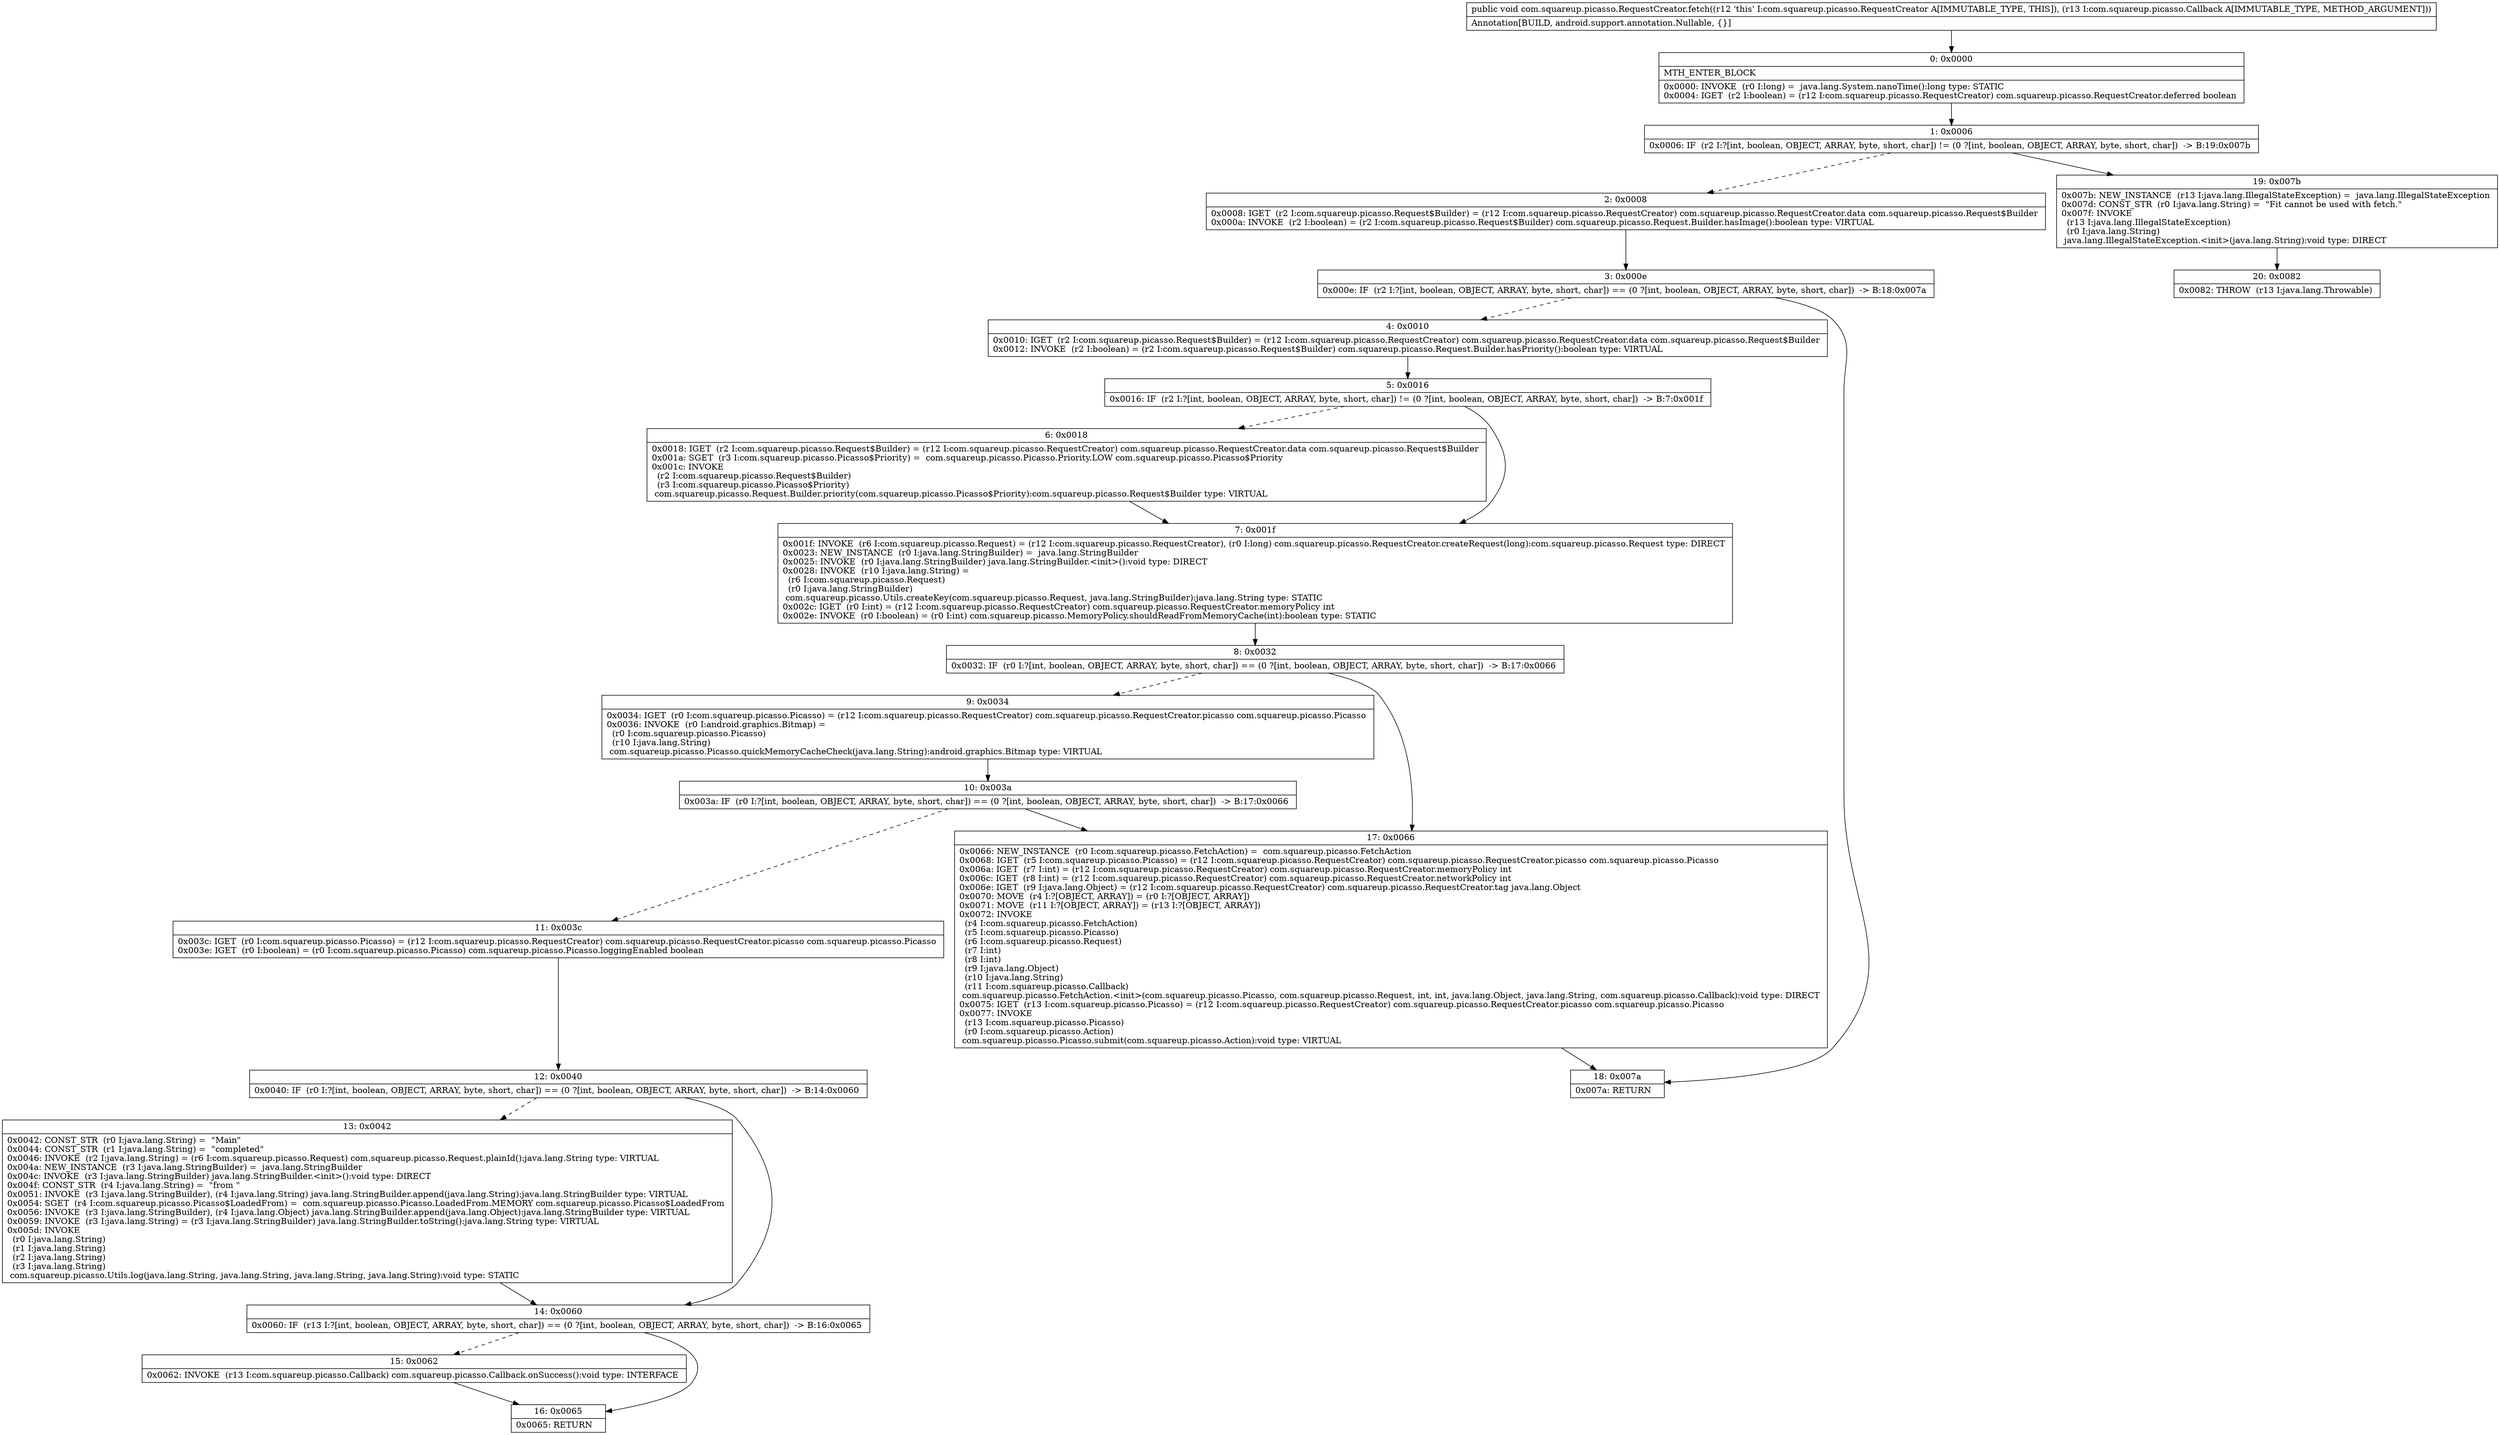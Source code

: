digraph "CFG forcom.squareup.picasso.RequestCreator.fetch(Lcom\/squareup\/picasso\/Callback;)V" {
Node_0 [shape=record,label="{0\:\ 0x0000|MTH_ENTER_BLOCK\l|0x0000: INVOKE  (r0 I:long) =  java.lang.System.nanoTime():long type: STATIC \l0x0004: IGET  (r2 I:boolean) = (r12 I:com.squareup.picasso.RequestCreator) com.squareup.picasso.RequestCreator.deferred boolean \l}"];
Node_1 [shape=record,label="{1\:\ 0x0006|0x0006: IF  (r2 I:?[int, boolean, OBJECT, ARRAY, byte, short, char]) != (0 ?[int, boolean, OBJECT, ARRAY, byte, short, char])  \-\> B:19:0x007b \l}"];
Node_2 [shape=record,label="{2\:\ 0x0008|0x0008: IGET  (r2 I:com.squareup.picasso.Request$Builder) = (r12 I:com.squareup.picasso.RequestCreator) com.squareup.picasso.RequestCreator.data com.squareup.picasso.Request$Builder \l0x000a: INVOKE  (r2 I:boolean) = (r2 I:com.squareup.picasso.Request$Builder) com.squareup.picasso.Request.Builder.hasImage():boolean type: VIRTUAL \l}"];
Node_3 [shape=record,label="{3\:\ 0x000e|0x000e: IF  (r2 I:?[int, boolean, OBJECT, ARRAY, byte, short, char]) == (0 ?[int, boolean, OBJECT, ARRAY, byte, short, char])  \-\> B:18:0x007a \l}"];
Node_4 [shape=record,label="{4\:\ 0x0010|0x0010: IGET  (r2 I:com.squareup.picasso.Request$Builder) = (r12 I:com.squareup.picasso.RequestCreator) com.squareup.picasso.RequestCreator.data com.squareup.picasso.Request$Builder \l0x0012: INVOKE  (r2 I:boolean) = (r2 I:com.squareup.picasso.Request$Builder) com.squareup.picasso.Request.Builder.hasPriority():boolean type: VIRTUAL \l}"];
Node_5 [shape=record,label="{5\:\ 0x0016|0x0016: IF  (r2 I:?[int, boolean, OBJECT, ARRAY, byte, short, char]) != (0 ?[int, boolean, OBJECT, ARRAY, byte, short, char])  \-\> B:7:0x001f \l}"];
Node_6 [shape=record,label="{6\:\ 0x0018|0x0018: IGET  (r2 I:com.squareup.picasso.Request$Builder) = (r12 I:com.squareup.picasso.RequestCreator) com.squareup.picasso.RequestCreator.data com.squareup.picasso.Request$Builder \l0x001a: SGET  (r3 I:com.squareup.picasso.Picasso$Priority) =  com.squareup.picasso.Picasso.Priority.LOW com.squareup.picasso.Picasso$Priority \l0x001c: INVOKE  \l  (r2 I:com.squareup.picasso.Request$Builder)\l  (r3 I:com.squareup.picasso.Picasso$Priority)\l com.squareup.picasso.Request.Builder.priority(com.squareup.picasso.Picasso$Priority):com.squareup.picasso.Request$Builder type: VIRTUAL \l}"];
Node_7 [shape=record,label="{7\:\ 0x001f|0x001f: INVOKE  (r6 I:com.squareup.picasso.Request) = (r12 I:com.squareup.picasso.RequestCreator), (r0 I:long) com.squareup.picasso.RequestCreator.createRequest(long):com.squareup.picasso.Request type: DIRECT \l0x0023: NEW_INSTANCE  (r0 I:java.lang.StringBuilder) =  java.lang.StringBuilder \l0x0025: INVOKE  (r0 I:java.lang.StringBuilder) java.lang.StringBuilder.\<init\>():void type: DIRECT \l0x0028: INVOKE  (r10 I:java.lang.String) = \l  (r6 I:com.squareup.picasso.Request)\l  (r0 I:java.lang.StringBuilder)\l com.squareup.picasso.Utils.createKey(com.squareup.picasso.Request, java.lang.StringBuilder):java.lang.String type: STATIC \l0x002c: IGET  (r0 I:int) = (r12 I:com.squareup.picasso.RequestCreator) com.squareup.picasso.RequestCreator.memoryPolicy int \l0x002e: INVOKE  (r0 I:boolean) = (r0 I:int) com.squareup.picasso.MemoryPolicy.shouldReadFromMemoryCache(int):boolean type: STATIC \l}"];
Node_8 [shape=record,label="{8\:\ 0x0032|0x0032: IF  (r0 I:?[int, boolean, OBJECT, ARRAY, byte, short, char]) == (0 ?[int, boolean, OBJECT, ARRAY, byte, short, char])  \-\> B:17:0x0066 \l}"];
Node_9 [shape=record,label="{9\:\ 0x0034|0x0034: IGET  (r0 I:com.squareup.picasso.Picasso) = (r12 I:com.squareup.picasso.RequestCreator) com.squareup.picasso.RequestCreator.picasso com.squareup.picasso.Picasso \l0x0036: INVOKE  (r0 I:android.graphics.Bitmap) = \l  (r0 I:com.squareup.picasso.Picasso)\l  (r10 I:java.lang.String)\l com.squareup.picasso.Picasso.quickMemoryCacheCheck(java.lang.String):android.graphics.Bitmap type: VIRTUAL \l}"];
Node_10 [shape=record,label="{10\:\ 0x003a|0x003a: IF  (r0 I:?[int, boolean, OBJECT, ARRAY, byte, short, char]) == (0 ?[int, boolean, OBJECT, ARRAY, byte, short, char])  \-\> B:17:0x0066 \l}"];
Node_11 [shape=record,label="{11\:\ 0x003c|0x003c: IGET  (r0 I:com.squareup.picasso.Picasso) = (r12 I:com.squareup.picasso.RequestCreator) com.squareup.picasso.RequestCreator.picasso com.squareup.picasso.Picasso \l0x003e: IGET  (r0 I:boolean) = (r0 I:com.squareup.picasso.Picasso) com.squareup.picasso.Picasso.loggingEnabled boolean \l}"];
Node_12 [shape=record,label="{12\:\ 0x0040|0x0040: IF  (r0 I:?[int, boolean, OBJECT, ARRAY, byte, short, char]) == (0 ?[int, boolean, OBJECT, ARRAY, byte, short, char])  \-\> B:14:0x0060 \l}"];
Node_13 [shape=record,label="{13\:\ 0x0042|0x0042: CONST_STR  (r0 I:java.lang.String) =  \"Main\" \l0x0044: CONST_STR  (r1 I:java.lang.String) =  \"completed\" \l0x0046: INVOKE  (r2 I:java.lang.String) = (r6 I:com.squareup.picasso.Request) com.squareup.picasso.Request.plainId():java.lang.String type: VIRTUAL \l0x004a: NEW_INSTANCE  (r3 I:java.lang.StringBuilder) =  java.lang.StringBuilder \l0x004c: INVOKE  (r3 I:java.lang.StringBuilder) java.lang.StringBuilder.\<init\>():void type: DIRECT \l0x004f: CONST_STR  (r4 I:java.lang.String) =  \"from \" \l0x0051: INVOKE  (r3 I:java.lang.StringBuilder), (r4 I:java.lang.String) java.lang.StringBuilder.append(java.lang.String):java.lang.StringBuilder type: VIRTUAL \l0x0054: SGET  (r4 I:com.squareup.picasso.Picasso$LoadedFrom) =  com.squareup.picasso.Picasso.LoadedFrom.MEMORY com.squareup.picasso.Picasso$LoadedFrom \l0x0056: INVOKE  (r3 I:java.lang.StringBuilder), (r4 I:java.lang.Object) java.lang.StringBuilder.append(java.lang.Object):java.lang.StringBuilder type: VIRTUAL \l0x0059: INVOKE  (r3 I:java.lang.String) = (r3 I:java.lang.StringBuilder) java.lang.StringBuilder.toString():java.lang.String type: VIRTUAL \l0x005d: INVOKE  \l  (r0 I:java.lang.String)\l  (r1 I:java.lang.String)\l  (r2 I:java.lang.String)\l  (r3 I:java.lang.String)\l com.squareup.picasso.Utils.log(java.lang.String, java.lang.String, java.lang.String, java.lang.String):void type: STATIC \l}"];
Node_14 [shape=record,label="{14\:\ 0x0060|0x0060: IF  (r13 I:?[int, boolean, OBJECT, ARRAY, byte, short, char]) == (0 ?[int, boolean, OBJECT, ARRAY, byte, short, char])  \-\> B:16:0x0065 \l}"];
Node_15 [shape=record,label="{15\:\ 0x0062|0x0062: INVOKE  (r13 I:com.squareup.picasso.Callback) com.squareup.picasso.Callback.onSuccess():void type: INTERFACE \l}"];
Node_16 [shape=record,label="{16\:\ 0x0065|0x0065: RETURN   \l}"];
Node_17 [shape=record,label="{17\:\ 0x0066|0x0066: NEW_INSTANCE  (r0 I:com.squareup.picasso.FetchAction) =  com.squareup.picasso.FetchAction \l0x0068: IGET  (r5 I:com.squareup.picasso.Picasso) = (r12 I:com.squareup.picasso.RequestCreator) com.squareup.picasso.RequestCreator.picasso com.squareup.picasso.Picasso \l0x006a: IGET  (r7 I:int) = (r12 I:com.squareup.picasso.RequestCreator) com.squareup.picasso.RequestCreator.memoryPolicy int \l0x006c: IGET  (r8 I:int) = (r12 I:com.squareup.picasso.RequestCreator) com.squareup.picasso.RequestCreator.networkPolicy int \l0x006e: IGET  (r9 I:java.lang.Object) = (r12 I:com.squareup.picasso.RequestCreator) com.squareup.picasso.RequestCreator.tag java.lang.Object \l0x0070: MOVE  (r4 I:?[OBJECT, ARRAY]) = (r0 I:?[OBJECT, ARRAY]) \l0x0071: MOVE  (r11 I:?[OBJECT, ARRAY]) = (r13 I:?[OBJECT, ARRAY]) \l0x0072: INVOKE  \l  (r4 I:com.squareup.picasso.FetchAction)\l  (r5 I:com.squareup.picasso.Picasso)\l  (r6 I:com.squareup.picasso.Request)\l  (r7 I:int)\l  (r8 I:int)\l  (r9 I:java.lang.Object)\l  (r10 I:java.lang.String)\l  (r11 I:com.squareup.picasso.Callback)\l com.squareup.picasso.FetchAction.\<init\>(com.squareup.picasso.Picasso, com.squareup.picasso.Request, int, int, java.lang.Object, java.lang.String, com.squareup.picasso.Callback):void type: DIRECT \l0x0075: IGET  (r13 I:com.squareup.picasso.Picasso) = (r12 I:com.squareup.picasso.RequestCreator) com.squareup.picasso.RequestCreator.picasso com.squareup.picasso.Picasso \l0x0077: INVOKE  \l  (r13 I:com.squareup.picasso.Picasso)\l  (r0 I:com.squareup.picasso.Action)\l com.squareup.picasso.Picasso.submit(com.squareup.picasso.Action):void type: VIRTUAL \l}"];
Node_18 [shape=record,label="{18\:\ 0x007a|0x007a: RETURN   \l}"];
Node_19 [shape=record,label="{19\:\ 0x007b|0x007b: NEW_INSTANCE  (r13 I:java.lang.IllegalStateException) =  java.lang.IllegalStateException \l0x007d: CONST_STR  (r0 I:java.lang.String) =  \"Fit cannot be used with fetch.\" \l0x007f: INVOKE  \l  (r13 I:java.lang.IllegalStateException)\l  (r0 I:java.lang.String)\l java.lang.IllegalStateException.\<init\>(java.lang.String):void type: DIRECT \l}"];
Node_20 [shape=record,label="{20\:\ 0x0082|0x0082: THROW  (r13 I:java.lang.Throwable) \l}"];
MethodNode[shape=record,label="{public void com.squareup.picasso.RequestCreator.fetch((r12 'this' I:com.squareup.picasso.RequestCreator A[IMMUTABLE_TYPE, THIS]), (r13 I:com.squareup.picasso.Callback A[IMMUTABLE_TYPE, METHOD_ARGUMENT]))  | Annotation[BUILD, android.support.annotation.Nullable, \{\}]\l}"];
MethodNode -> Node_0;
Node_0 -> Node_1;
Node_1 -> Node_2[style=dashed];
Node_1 -> Node_19;
Node_2 -> Node_3;
Node_3 -> Node_4[style=dashed];
Node_3 -> Node_18;
Node_4 -> Node_5;
Node_5 -> Node_6[style=dashed];
Node_5 -> Node_7;
Node_6 -> Node_7;
Node_7 -> Node_8;
Node_8 -> Node_9[style=dashed];
Node_8 -> Node_17;
Node_9 -> Node_10;
Node_10 -> Node_11[style=dashed];
Node_10 -> Node_17;
Node_11 -> Node_12;
Node_12 -> Node_13[style=dashed];
Node_12 -> Node_14;
Node_13 -> Node_14;
Node_14 -> Node_15[style=dashed];
Node_14 -> Node_16;
Node_15 -> Node_16;
Node_17 -> Node_18;
Node_19 -> Node_20;
}

